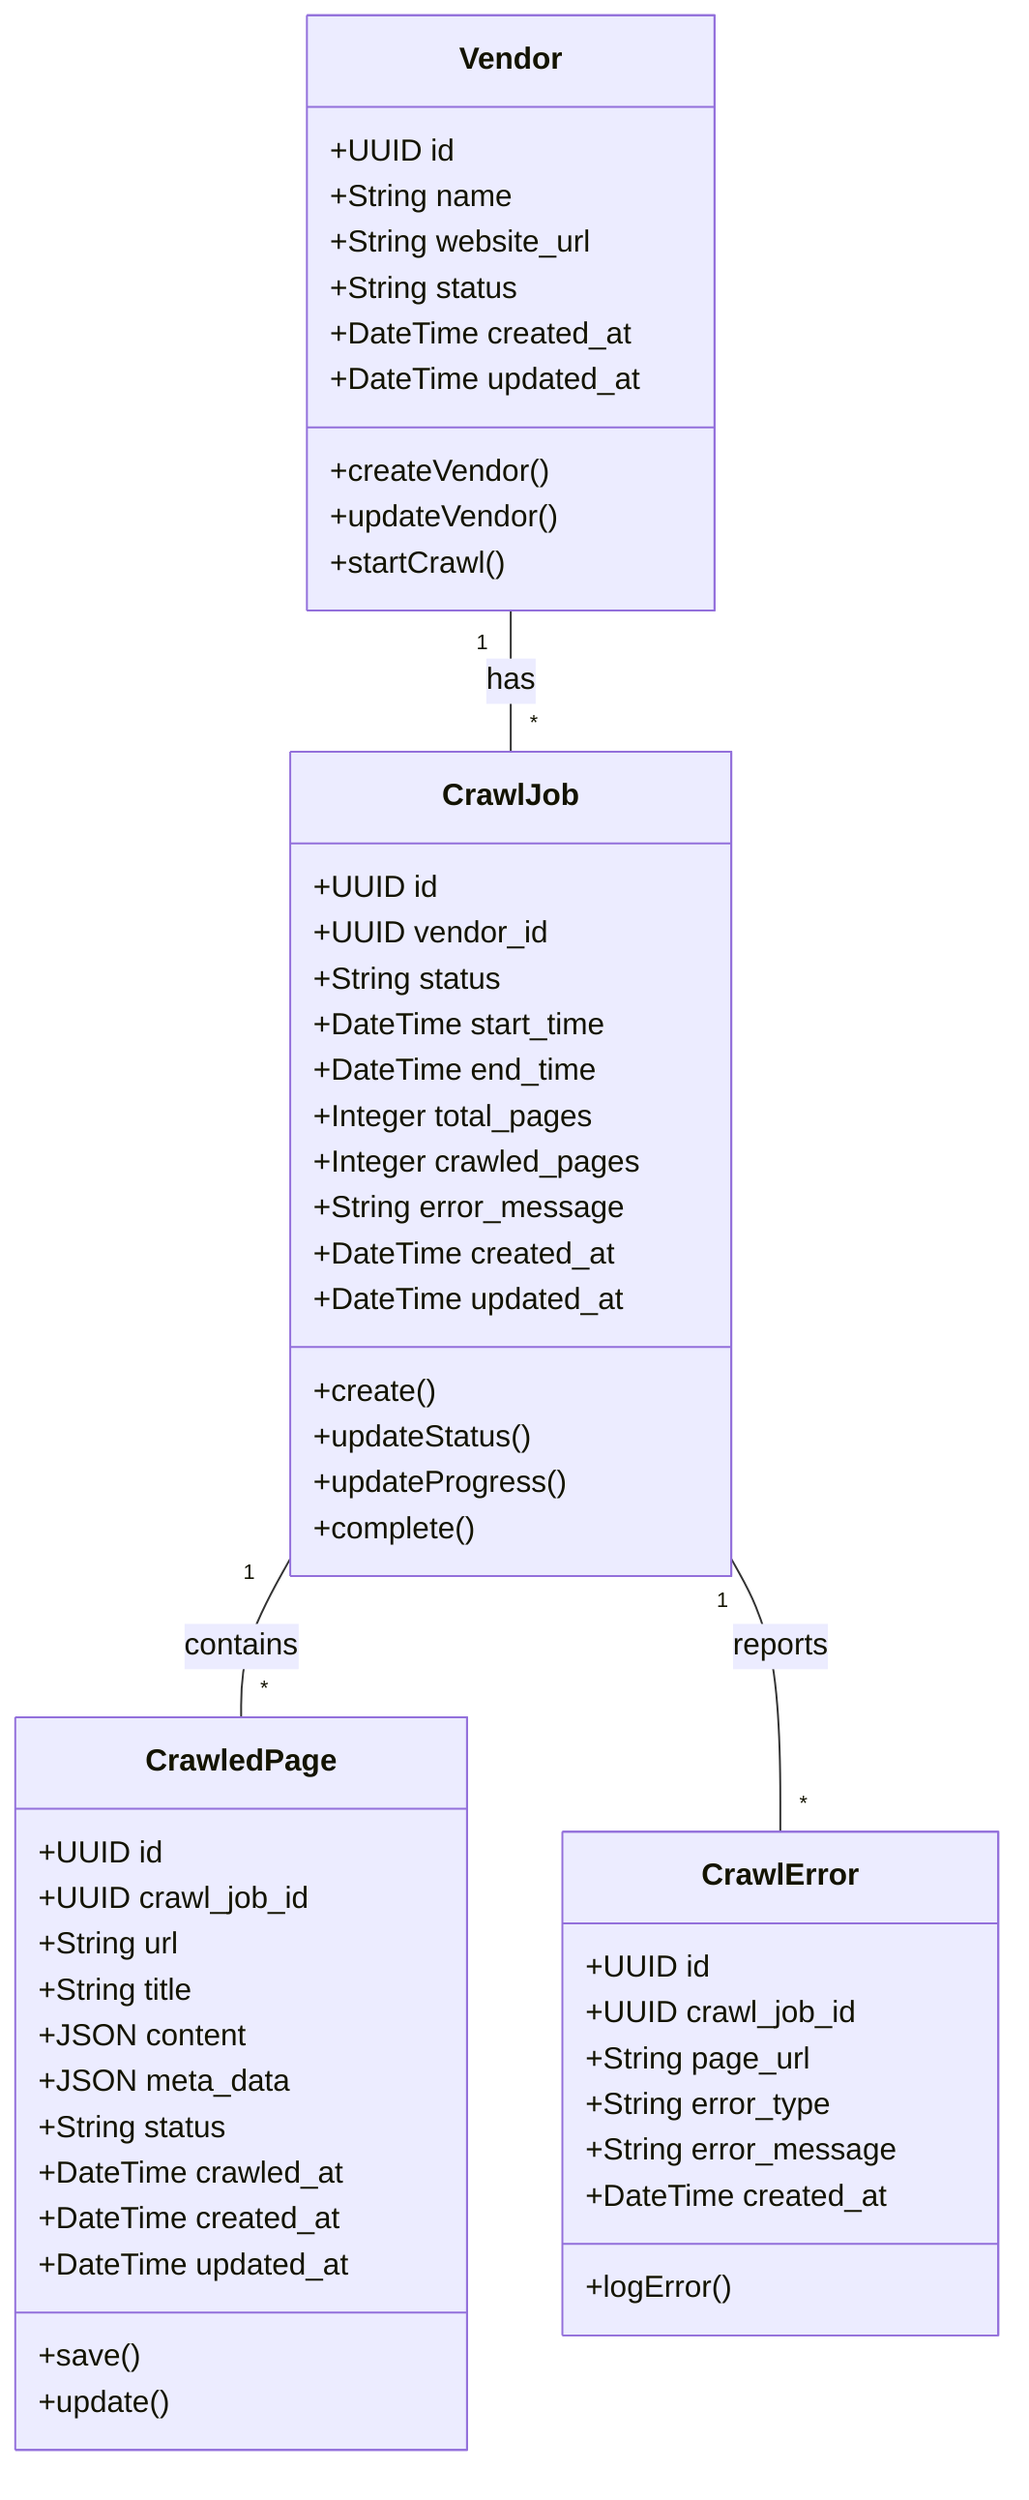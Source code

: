 classDiagram
    class Vendor {
        +UUID id
        +String name
        +String website_url
        +String status
        +DateTime created_at
        +DateTime updated_at
        +createVendor()
        +updateVendor()
        +startCrawl()
    }

    class CrawlJob {
        +UUID id
        +UUID vendor_id
        +String status
        +DateTime start_time
        +DateTime end_time
        +Integer total_pages
        +Integer crawled_pages
        +String error_message
        +DateTime created_at
        +DateTime updated_at
        +create()
        +updateStatus()
        +updateProgress()
        +complete()
    }

    class CrawledPage {
        +UUID id
        +UUID crawl_job_id
        +String url
        +String title
        +JSON content
        +JSON meta_data
        +String status
        +DateTime crawled_at
        +DateTime created_at
        +DateTime updated_at
        +save()
        +update()
    }

    class CrawlError {
        +UUID id
        +UUID crawl_job_id
        +String page_url
        +String error_type
        +String error_message
        +DateTime created_at
        +logError()
    }

    Vendor "1" -- "*" CrawlJob : has
    CrawlJob "1" -- "*" CrawledPage : contains
    CrawlJob "1" -- "*" CrawlError : reports